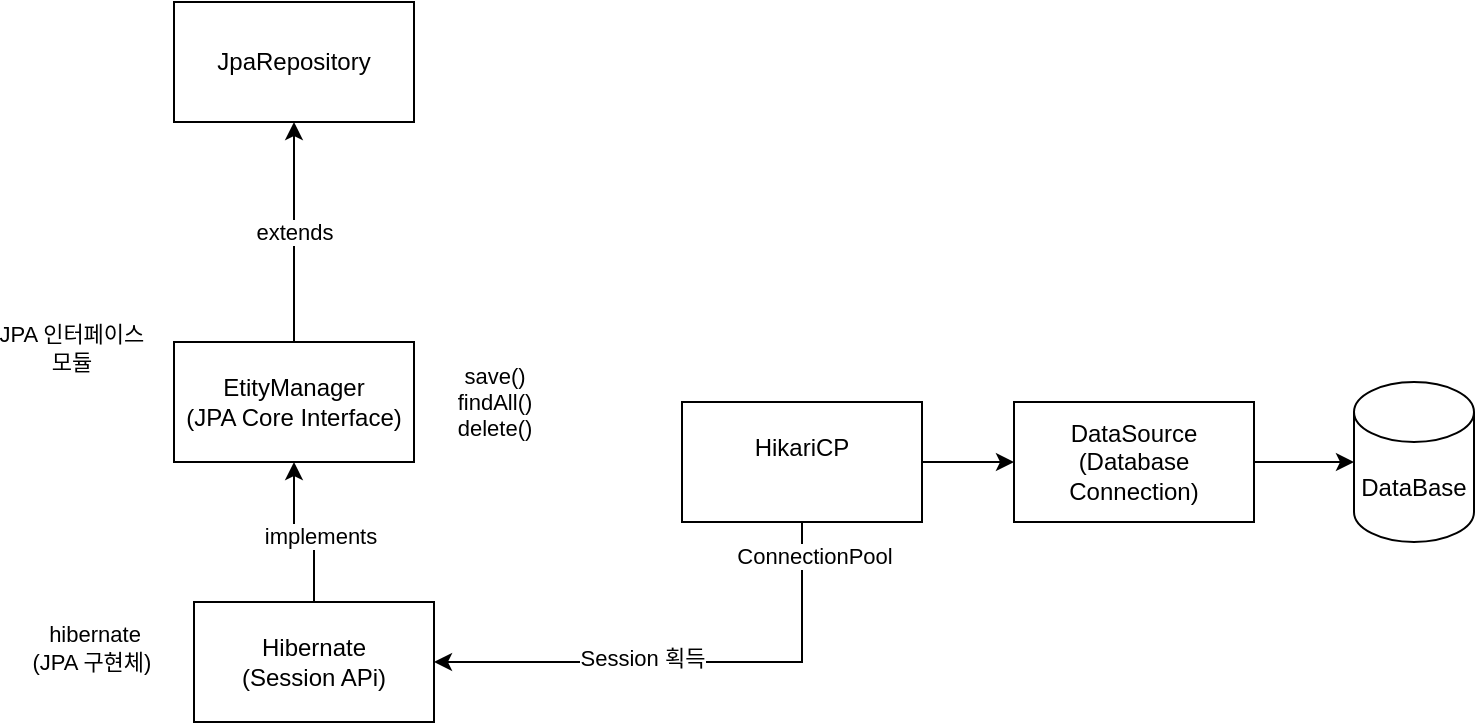 <mxfile version="24.7.16">
  <diagram name="페이지-1" id="2INJlCRODnHQ78YZ1GeX">
    <mxGraphModel dx="1434" dy="746" grid="1" gridSize="10" guides="1" tooltips="1" connect="1" arrows="1" fold="1" page="1" pageScale="1" pageWidth="827" pageHeight="1169" math="0" shadow="0">
      <root>
        <mxCell id="0" />
        <mxCell id="1" parent="0" />
        <mxCell id="OGGjmIci3zSP-2pJGWoG-1" value="DataBase" style="shape=cylinder3;whiteSpace=wrap;html=1;boundedLbl=1;backgroundOutline=1;size=15;" vertex="1" parent="1">
          <mxGeometry x="690" y="270" width="60" height="80" as="geometry" />
        </mxCell>
        <mxCell id="OGGjmIci3zSP-2pJGWoG-2" value="JpaRepository" style="rounded=0;whiteSpace=wrap;html=1;" vertex="1" parent="1">
          <mxGeometry x="100" y="80" width="120" height="60" as="geometry" />
        </mxCell>
        <mxCell id="OGGjmIci3zSP-2pJGWoG-3" value="EtityManager&lt;div&gt;(JPA Core Interface&lt;span style=&quot;background-color: initial;&quot;&gt;)&lt;/span&gt;&lt;/div&gt;" style="rounded=0;whiteSpace=wrap;html=1;" vertex="1" parent="1">
          <mxGeometry x="100" y="250" width="120" height="60" as="geometry" />
        </mxCell>
        <mxCell id="OGGjmIci3zSP-2pJGWoG-4" value="" style="endArrow=classic;html=1;rounded=0;" edge="1" parent="1" source="OGGjmIci3zSP-2pJGWoG-3" target="OGGjmIci3zSP-2pJGWoG-2">
          <mxGeometry relative="1" as="geometry">
            <mxPoint x="360" y="380" as="sourcePoint" />
            <mxPoint x="460" y="380" as="targetPoint" />
          </mxGeometry>
        </mxCell>
        <mxCell id="OGGjmIci3zSP-2pJGWoG-5" value="extends" style="edgeLabel;resizable=0;html=1;;align=center;verticalAlign=middle;" connectable="0" vertex="1" parent="OGGjmIci3zSP-2pJGWoG-4">
          <mxGeometry relative="1" as="geometry" />
        </mxCell>
        <mxCell id="OGGjmIci3zSP-2pJGWoG-7" style="edgeStyle=orthogonalEdgeStyle;rounded=0;orthogonalLoop=1;jettySize=auto;html=1;exitX=0.5;exitY=0;exitDx=0;exitDy=0;entryX=0.5;entryY=1;entryDx=0;entryDy=0;" edge="1" parent="1" source="OGGjmIci3zSP-2pJGWoG-6" target="OGGjmIci3zSP-2pJGWoG-3">
          <mxGeometry relative="1" as="geometry" />
        </mxCell>
        <mxCell id="OGGjmIci3zSP-2pJGWoG-8" value="implements" style="edgeLabel;html=1;align=center;verticalAlign=middle;resizable=0;points=[];" vertex="1" connectable="0" parent="OGGjmIci3zSP-2pJGWoG-7">
          <mxGeometry x="-0.175" y="-3" relative="1" as="geometry">
            <mxPoint as="offset" />
          </mxGeometry>
        </mxCell>
        <mxCell id="OGGjmIci3zSP-2pJGWoG-6" value="Hibernate&lt;div&gt;(Session APi)&lt;/div&gt;" style="rounded=0;whiteSpace=wrap;html=1;" vertex="1" parent="1">
          <mxGeometry x="110" y="380" width="120" height="60" as="geometry" />
        </mxCell>
        <mxCell id="OGGjmIci3zSP-2pJGWoG-16" value="save()&lt;div&gt;findAll()&lt;/div&gt;&lt;div&gt;delete()&lt;/div&gt;" style="edgeLabel;html=1;align=center;verticalAlign=middle;resizable=0;points=[];" vertex="1" connectable="0" parent="1">
          <mxGeometry x="260" y="280" as="geometry" />
        </mxCell>
        <mxCell id="OGGjmIci3zSP-2pJGWoG-17" value="hibernate&lt;div&gt;(JPA 구현체)&amp;nbsp;&lt;/div&gt;" style="edgeLabel;html=1;align=center;verticalAlign=middle;resizable=0;points=[];" vertex="1" connectable="0" parent="1">
          <mxGeometry x="270" y="290" as="geometry">
            <mxPoint x="-210" y="113" as="offset" />
          </mxGeometry>
        </mxCell>
        <mxCell id="OGGjmIci3zSP-2pJGWoG-18" value="JPA 인터페이스&amp;nbsp;&lt;div&gt;모듈&amp;nbsp;&lt;/div&gt;" style="edgeLabel;html=1;align=center;verticalAlign=middle;resizable=0;points=[];" vertex="1" connectable="0" parent="1">
          <mxGeometry x="260" y="140" as="geometry">
            <mxPoint x="-210" y="113" as="offset" />
          </mxGeometry>
        </mxCell>
        <mxCell id="OGGjmIci3zSP-2pJGWoG-19" value="DataSource&lt;div&gt;(Database Connection)&lt;/div&gt;" style="rounded=0;whiteSpace=wrap;html=1;" vertex="1" parent="1">
          <mxGeometry x="520" y="280" width="120" height="60" as="geometry" />
        </mxCell>
        <mxCell id="OGGjmIci3zSP-2pJGWoG-22" style="edgeStyle=orthogonalEdgeStyle;rounded=0;orthogonalLoop=1;jettySize=auto;html=1;exitX=1;exitY=0.5;exitDx=0;exitDy=0;entryX=0;entryY=0.5;entryDx=0;entryDy=0;" edge="1" parent="1" source="OGGjmIci3zSP-2pJGWoG-20" target="OGGjmIci3zSP-2pJGWoG-19">
          <mxGeometry relative="1" as="geometry" />
        </mxCell>
        <mxCell id="OGGjmIci3zSP-2pJGWoG-25" style="edgeStyle=orthogonalEdgeStyle;rounded=0;orthogonalLoop=1;jettySize=auto;html=1;exitX=0.5;exitY=1;exitDx=0;exitDy=0;entryX=1;entryY=0.5;entryDx=0;entryDy=0;" edge="1" parent="1" source="OGGjmIci3zSP-2pJGWoG-20" target="OGGjmIci3zSP-2pJGWoG-6">
          <mxGeometry relative="1" as="geometry" />
        </mxCell>
        <mxCell id="OGGjmIci3zSP-2pJGWoG-26" value="Session 획득" style="edgeLabel;html=1;align=center;verticalAlign=middle;resizable=0;points=[];" vertex="1" connectable="0" parent="OGGjmIci3zSP-2pJGWoG-25">
          <mxGeometry x="0.181" y="-2" relative="1" as="geometry">
            <mxPoint as="offset" />
          </mxGeometry>
        </mxCell>
        <mxCell id="OGGjmIci3zSP-2pJGWoG-20" value="HikariCP&lt;div&gt;&lt;br&gt;&lt;/div&gt;" style="rounded=0;whiteSpace=wrap;html=1;" vertex="1" parent="1">
          <mxGeometry x="354" y="280" width="120" height="60" as="geometry" />
        </mxCell>
        <mxCell id="OGGjmIci3zSP-2pJGWoG-21" value="ConnectionPool" style="edgeLabel;html=1;align=center;verticalAlign=middle;resizable=0;points=[];" vertex="1" connectable="0" parent="1">
          <mxGeometry x="420" y="357" as="geometry" />
        </mxCell>
        <mxCell id="OGGjmIci3zSP-2pJGWoG-23" style="edgeStyle=orthogonalEdgeStyle;rounded=0;orthogonalLoop=1;jettySize=auto;html=1;exitX=1;exitY=0.5;exitDx=0;exitDy=0;entryX=0;entryY=0.5;entryDx=0;entryDy=0;entryPerimeter=0;" edge="1" parent="1" source="OGGjmIci3zSP-2pJGWoG-19" target="OGGjmIci3zSP-2pJGWoG-1">
          <mxGeometry relative="1" as="geometry" />
        </mxCell>
      </root>
    </mxGraphModel>
  </diagram>
</mxfile>
